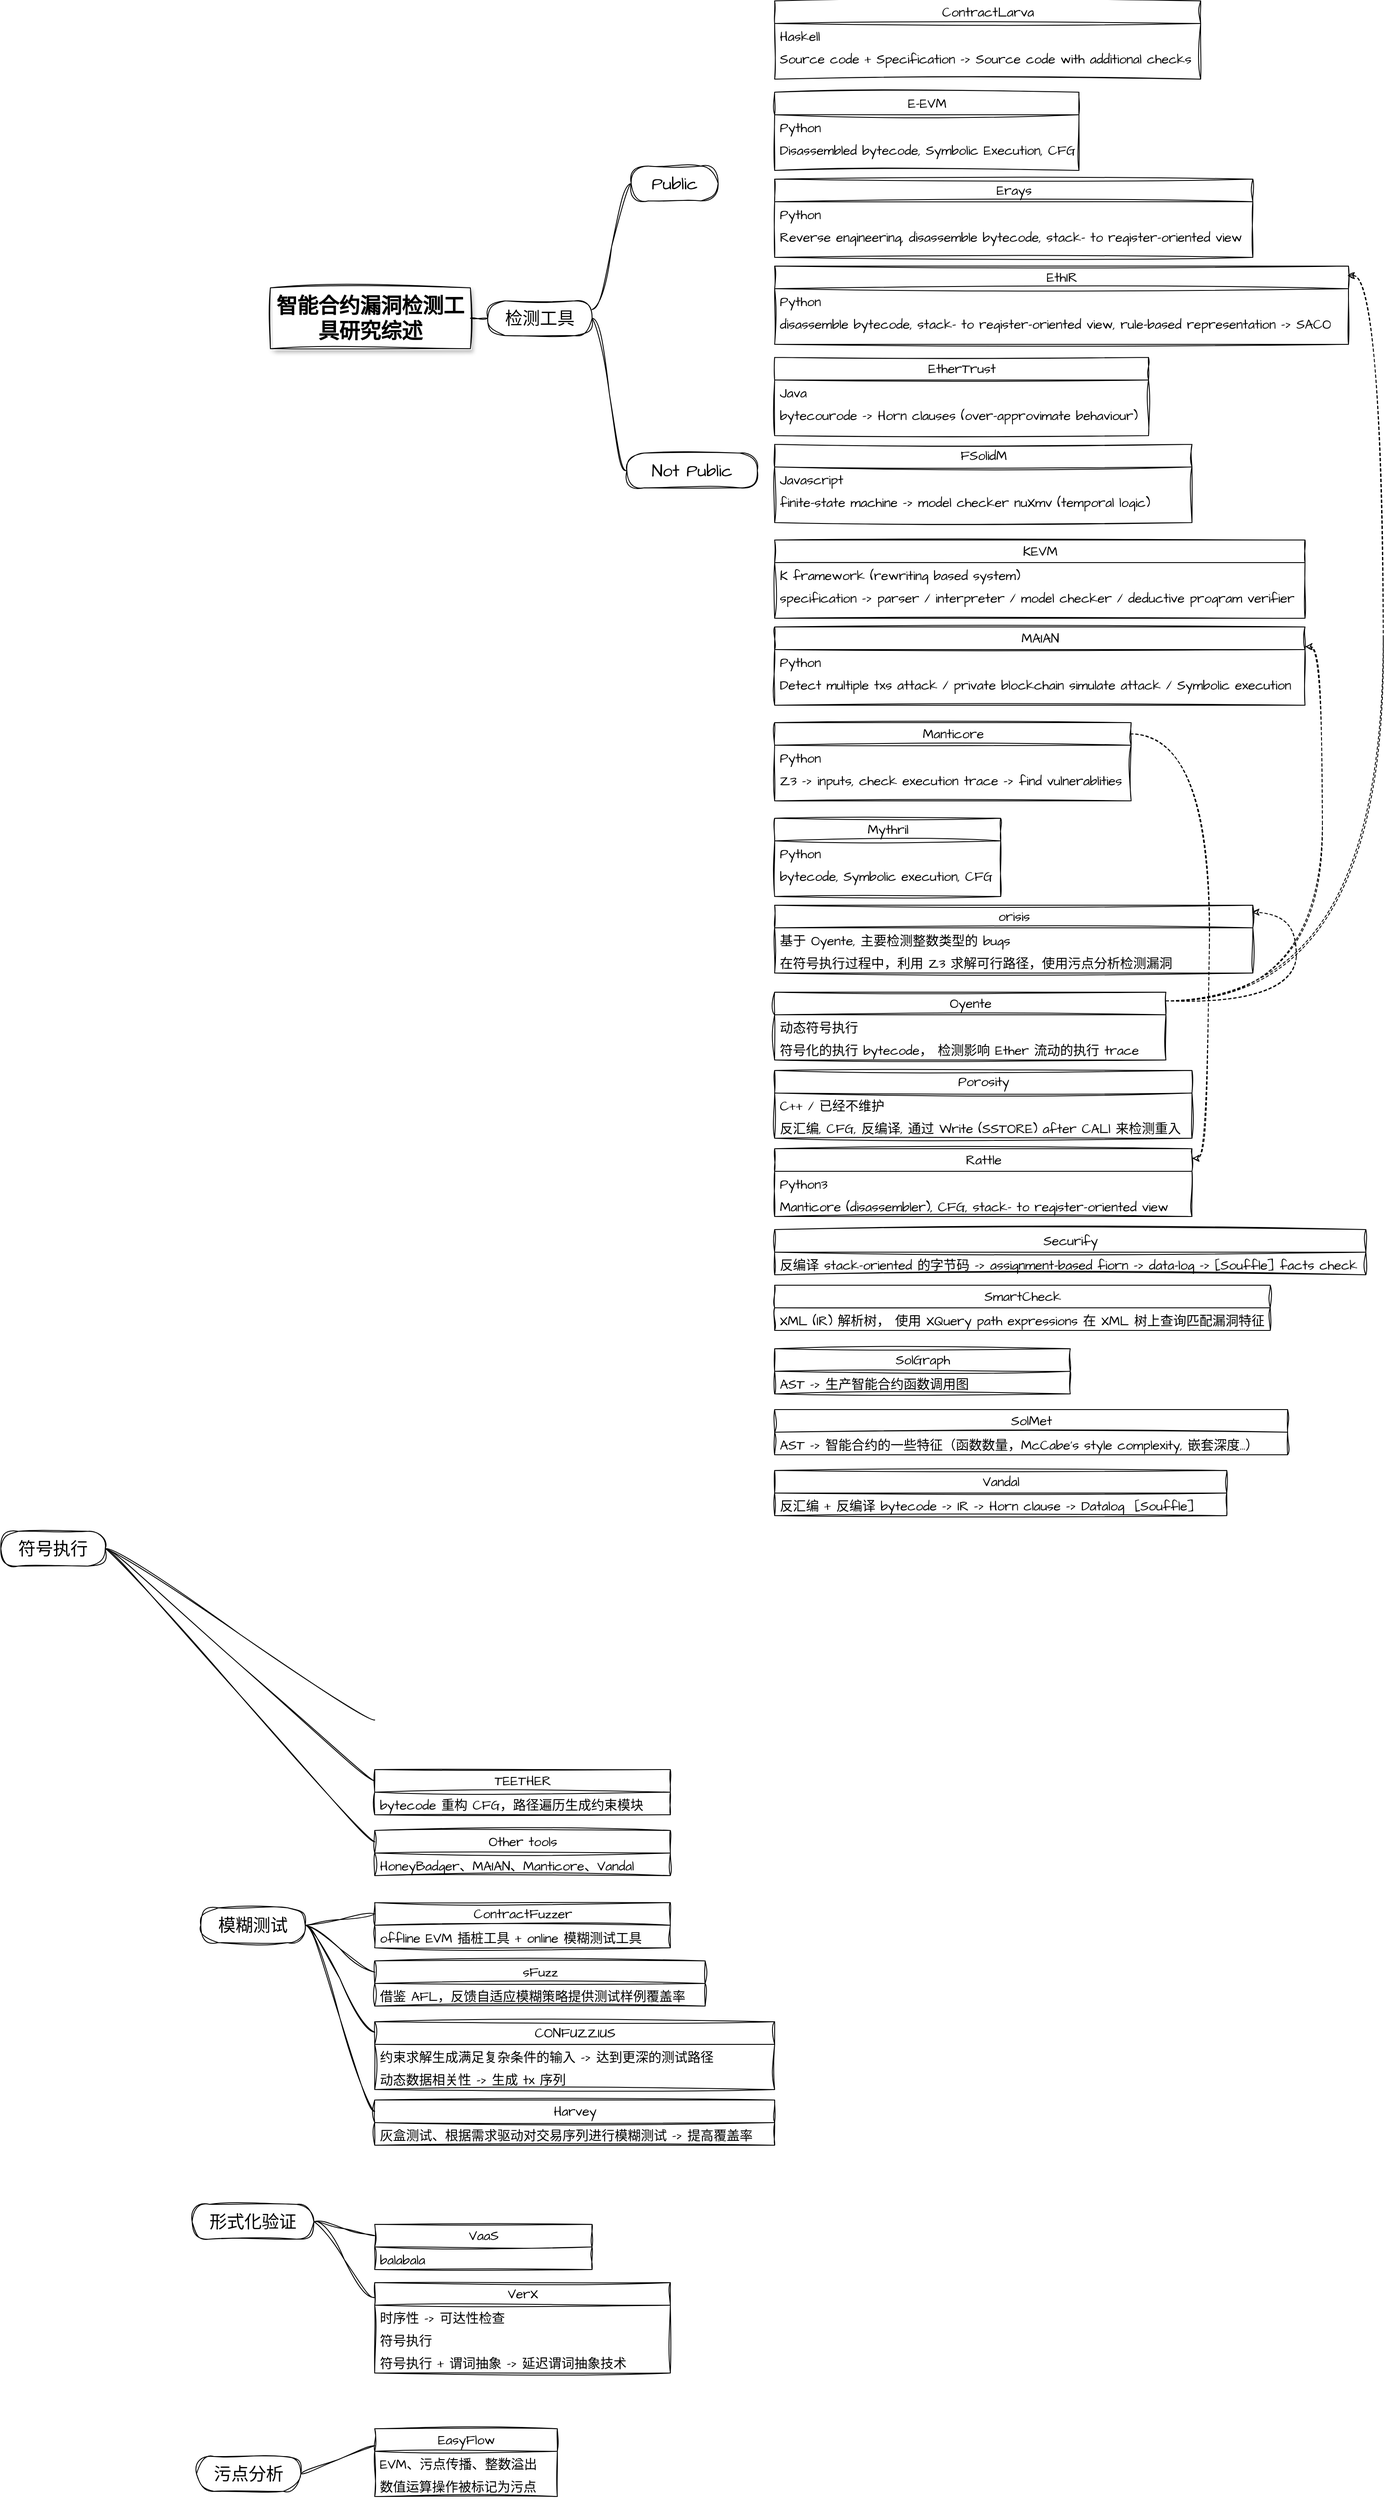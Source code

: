 <mxfile version="20.8.5" type="github">
  <diagram id="PsIuzYxoiyNL7r7my2S0" name="Page-1">
    <mxGraphModel dx="1853" dy="693" grid="1" gridSize="10" guides="1" tooltips="1" connect="1" arrows="1" fold="1" page="1" pageScale="1" pageWidth="827" pageHeight="1169" math="0" shadow="0">
      <root>
        <mxCell id="0" />
        <mxCell id="1" parent="0" />
        <UserObject label="&lt;b&gt;&lt;font style=&quot;font-size: 24px;&quot;&gt;智能合约漏洞检测工具研究综述&lt;/font&gt;&lt;/b&gt;" treeRoot="1" tooltip="" id="FsfKpgWaojZNzxGTEw7e-4">
          <mxCell style="whiteSpace=wrap;html=1;align=center;treeFolding=1;treeMoving=1;newEdgeStyle={&quot;edgeStyle&quot;:&quot;elbowEdgeStyle&quot;,&quot;startArrow&quot;:&quot;none&quot;,&quot;endArrow&quot;:&quot;none&quot;};sketch=1;curveFitting=1;jiggle=2;connectable=1;shadow=1;" parent="1" vertex="1">
            <mxGeometry x="100" y="520" width="230" height="70" as="geometry" />
          </mxCell>
        </UserObject>
        <mxCell id="Pf5QrXuD5kadsl43VLDo-1" value="检测工具" style="whiteSpace=wrap;html=1;rounded=1;arcSize=50;align=center;verticalAlign=middle;strokeWidth=1;autosize=1;spacing=4;treeFolding=1;treeMoving=1;newEdgeStyle={&quot;edgeStyle&quot;:&quot;entityRelationEdgeStyle&quot;,&quot;startArrow&quot;:&quot;none&quot;,&quot;endArrow&quot;:&quot;none&quot;,&quot;segment&quot;:10,&quot;curved&quot;:1,&quot;sourcePerimeterSpacing&quot;:0,&quot;targetPerimeterSpacing&quot;:0};sketch=1;hachureGap=4;jiggle=2;curveFitting=1;fontFamily=Architects Daughter;fontSource=https%3A%2F%2Ffonts.googleapis.com%2Fcss%3Ffamily%3DArchitects%2BDaughter;fontSize=20;" parent="1" vertex="1">
          <mxGeometry x="350" y="535" width="120" height="40" as="geometry" />
        </mxCell>
        <mxCell id="Pf5QrXuD5kadsl43VLDo-2" value="" style="edgeStyle=entityRelationEdgeStyle;startArrow=none;endArrow=none;segment=10;curved=1;sourcePerimeterSpacing=0;targetPerimeterSpacing=0;rounded=0;sketch=1;hachureGap=4;jiggle=2;curveFitting=1;fontFamily=Architects Daughter;fontSource=https%3A%2F%2Ffonts.googleapis.com%2Fcss%3Ffamily%3DArchitects%2BDaughter;fontSize=16;exitX=1;exitY=0.5;exitDx=0;exitDy=0;entryX=0;entryY=0.5;entryDx=0;entryDy=0;" parent="1" source="FsfKpgWaojZNzxGTEw7e-4" target="Pf5QrXuD5kadsl43VLDo-1" edge="1">
          <mxGeometry relative="1" as="geometry">
            <mxPoint x="343" y="690" as="sourcePoint" />
          </mxGeometry>
        </mxCell>
        <mxCell id="fxbDy1ibW6kGdzGHHLoZ-26" style="edgeStyle=entityRelationEdgeStyle;curved=1;rounded=0;sketch=1;hachureGap=4;jiggle=2;curveFitting=1;orthogonalLoop=1;jettySize=auto;html=1;startArrow=none;endArrow=none;segment=10;sourcePerimeterSpacing=0;targetPerimeterSpacing=0;exitX=1;exitY=0.5;exitDx=0;exitDy=0;entryX=0;entryY=0.25;entryDx=0;entryDy=0;fontFamily=Architects Daughter;fontSource=https%3A%2F%2Ffonts.googleapis.com%2Fcss%3Ffamily%3DArchitects%2BDaughter;fontSize=16;" parent="1" source="Pf5QrXuD5kadsl43VLDo-102" target="Pf5QrXuD5kadsl43VLDo-159" edge="1">
          <mxGeometry relative="1" as="geometry" />
        </mxCell>
        <mxCell id="fxbDy1ibW6kGdzGHHLoZ-29" style="edgeStyle=entityRelationEdgeStyle;curved=1;rounded=0;sketch=1;hachureGap=4;jiggle=2;curveFitting=1;orthogonalLoop=1;jettySize=auto;html=1;startArrow=none;endArrow=none;segment=10;sourcePerimeterSpacing=0;targetPerimeterSpacing=0;exitX=1;exitY=0.5;exitDx=0;exitDy=0;entryX=0;entryY=0.25;entryDx=0;entryDy=0;fontFamily=Architects Daughter;fontSource=https%3A%2F%2Ffonts.googleapis.com%2Fcss%3Ffamily%3DArchitects%2BDaughter;fontSize=16;" parent="1" source="Pf5QrXuD5kadsl43VLDo-102" target="fxbDy1ibW6kGdzGHHLoZ-27" edge="1">
          <mxGeometry relative="1" as="geometry" />
        </mxCell>
        <mxCell id="fxbDy1ibW6kGdzGHHLoZ-38" style="edgeStyle=entityRelationEdgeStyle;curved=1;rounded=0;sketch=1;hachureGap=4;jiggle=2;curveFitting=1;orthogonalLoop=1;jettySize=auto;html=1;startArrow=none;endArrow=none;segment=10;sourcePerimeterSpacing=0;targetPerimeterSpacing=0;exitX=1;exitY=0.5;exitDx=0;exitDy=0;entryX=0;entryY=0.154;entryDx=0;entryDy=0;entryPerimeter=0;fontFamily=Architects Daughter;fontSource=https%3A%2F%2Ffonts.googleapis.com%2Fcss%3Ffamily%3DArchitects%2BDaughter;fontSize=16;" parent="1" source="Pf5QrXuD5kadsl43VLDo-102" target="fxbDy1ibW6kGdzGHHLoZ-30" edge="1">
          <mxGeometry relative="1" as="geometry" />
        </mxCell>
        <mxCell id="fxbDy1ibW6kGdzGHHLoZ-39" style="edgeStyle=entityRelationEdgeStyle;curved=1;rounded=0;sketch=1;hachureGap=4;jiggle=2;curveFitting=1;orthogonalLoop=1;jettySize=auto;html=1;startArrow=none;endArrow=none;segment=10;sourcePerimeterSpacing=0;targetPerimeterSpacing=0;exitX=1;exitY=0.5;exitDx=0;exitDy=0;entryX=0;entryY=0.25;entryDx=0;entryDy=0;fontFamily=Architects Daughter;fontSource=https%3A%2F%2Ffonts.googleapis.com%2Fcss%3Ffamily%3DArchitects%2BDaughter;fontSize=16;" parent="1" source="Pf5QrXuD5kadsl43VLDo-102" target="fxbDy1ibW6kGdzGHHLoZ-33" edge="1">
          <mxGeometry relative="1" as="geometry" />
        </mxCell>
        <mxCell id="Pf5QrXuD5kadsl43VLDo-102" value="模糊测试" style="whiteSpace=wrap;html=1;rounded=1;arcSize=50;align=center;verticalAlign=middle;strokeWidth=1;autosize=1;spacing=4;treeFolding=1;treeMoving=1;newEdgeStyle={&quot;edgeStyle&quot;:&quot;entityRelationEdgeStyle&quot;,&quot;startArrow&quot;:&quot;none&quot;,&quot;endArrow&quot;:&quot;none&quot;,&quot;segment&quot;:10,&quot;curved&quot;:1,&quot;sourcePerimeterSpacing&quot;:0,&quot;targetPerimeterSpacing&quot;:0};sketch=1;hachureGap=4;jiggle=2;curveFitting=1;fontFamily=Architects Daughter;fontSource=https%3A%2F%2Ffonts.googleapis.com%2Fcss%3Ffamily%3DArchitects%2BDaughter;fontSize=20;" parent="1" vertex="1">
          <mxGeometry x="20" y="2383" width="120" height="40" as="geometry" />
        </mxCell>
        <mxCell id="Pf5QrXuD5kadsl43VLDo-159" value="ContractFuzzer" style="swimlane;fontStyle=0;childLayout=stackLayout;horizontal=1;startSize=26;fillColor=none;horizontalStack=0;resizeParent=1;resizeParentMax=0;resizeLast=0;collapsible=1;marginBottom=0;html=1;sketch=1;hachureGap=4;jiggle=2;curveFitting=1;fontFamily=Architects Daughter;fontSource=https%3A%2F%2Ffonts.googleapis.com%2Fcss%3Ffamily%3DArchitects%2BDaughter;fontSize=15;" parent="1" vertex="1">
          <mxGeometry x="220" y="2377" width="340" height="52" as="geometry" />
        </mxCell>
        <mxCell id="Pf5QrXuD5kadsl43VLDo-160" value="offline EVM 插桩工具 + online 模糊测试工具" style="text;strokeColor=none;fillColor=none;align=left;verticalAlign=top;spacingLeft=4;spacingRight=4;overflow=hidden;rotatable=0;points=[[0,0.5],[1,0.5]];portConstraint=eastwest;whiteSpace=wrap;html=1;sketch=1;hachureGap=4;jiggle=2;curveFitting=1;fontFamily=Architects Daughter;fontSource=https%3A%2F%2Ffonts.googleapis.com%2Fcss%3Ffamily%3DArchitects%2BDaughter;fontSize=15;" parent="Pf5QrXuD5kadsl43VLDo-159" vertex="1">
          <mxGeometry y="26" width="340" height="26" as="geometry" />
        </mxCell>
        <mxCell id="fxbDy1ibW6kGdzGHHLoZ-22" style="edgeStyle=entityRelationEdgeStyle;curved=1;rounded=0;sketch=1;hachureGap=4;jiggle=2;curveFitting=1;orthogonalLoop=1;jettySize=auto;html=1;startArrow=none;endArrow=none;segment=10;sourcePerimeterSpacing=0;targetPerimeterSpacing=0;exitX=1;exitY=0.5;exitDx=0;exitDy=0;entryX=0;entryY=0.25;entryDx=0;entryDy=0;fontFamily=Architects Daughter;fontSource=https%3A%2F%2Ffonts.googleapis.com%2Fcss%3Ffamily%3DArchitects%2BDaughter;fontSize=16;" parent="1" source="fxbDy1ibW6kGdzGHHLoZ-2" edge="1">
          <mxGeometry relative="1" as="geometry">
            <mxPoint x="220" y="2167" as="targetPoint" />
          </mxGeometry>
        </mxCell>
        <mxCell id="fxbDy1ibW6kGdzGHHLoZ-23" style="edgeStyle=entityRelationEdgeStyle;curved=1;rounded=0;sketch=1;hachureGap=4;jiggle=2;curveFitting=1;orthogonalLoop=1;jettySize=auto;html=1;startArrow=none;endArrow=none;segment=10;sourcePerimeterSpacing=0;targetPerimeterSpacing=0;exitX=1;exitY=0.5;exitDx=0;exitDy=0;entryX=0;entryY=0.25;entryDx=0;entryDy=0;fontFamily=Architects Daughter;fontSource=https%3A%2F%2Ffonts.googleapis.com%2Fcss%3Ffamily%3DArchitects%2BDaughter;fontSize=16;" parent="1" source="fxbDy1ibW6kGdzGHHLoZ-2" target="fxbDy1ibW6kGdzGHHLoZ-18" edge="1">
          <mxGeometry relative="1" as="geometry" />
        </mxCell>
        <mxCell id="fxbDy1ibW6kGdzGHHLoZ-24" style="edgeStyle=entityRelationEdgeStyle;curved=1;rounded=0;sketch=1;hachureGap=4;jiggle=2;curveFitting=1;orthogonalLoop=1;jettySize=auto;html=1;startArrow=none;endArrow=none;segment=10;sourcePerimeterSpacing=0;targetPerimeterSpacing=0;exitX=1;exitY=0.5;exitDx=0;exitDy=0;entryX=0;entryY=0.25;entryDx=0;entryDy=0;fontFamily=Architects Daughter;fontSource=https%3A%2F%2Ffonts.googleapis.com%2Fcss%3Ffamily%3DArchitects%2BDaughter;fontSize=16;" parent="1" source="fxbDy1ibW6kGdzGHHLoZ-2" target="fxbDy1ibW6kGdzGHHLoZ-20" edge="1">
          <mxGeometry relative="1" as="geometry" />
        </mxCell>
        <mxCell id="fxbDy1ibW6kGdzGHHLoZ-2" value="符号执行" style="whiteSpace=wrap;html=1;rounded=1;arcSize=50;align=center;verticalAlign=middle;strokeWidth=1;autosize=1;spacing=4;treeFolding=1;treeMoving=1;newEdgeStyle={&quot;edgeStyle&quot;:&quot;entityRelationEdgeStyle&quot;,&quot;startArrow&quot;:&quot;none&quot;,&quot;endArrow&quot;:&quot;none&quot;,&quot;segment&quot;:10,&quot;curved&quot;:1,&quot;sourcePerimeterSpacing&quot;:0,&quot;targetPerimeterSpacing&quot;:0};sketch=1;hachureGap=4;jiggle=2;curveFitting=1;fontFamily=Architects Daughter;fontSource=https%3A%2F%2Ffonts.googleapis.com%2Fcss%3Ffamily%3DArchitects%2BDaughter;fontSize=20;" parent="1" vertex="1">
          <mxGeometry x="-210" y="1950" width="120" height="40" as="geometry" />
        </mxCell>
        <mxCell id="fxbDy1ibW6kGdzGHHLoZ-4" value="Oyente" style="swimlane;fontStyle=0;childLayout=stackLayout;horizontal=1;startSize=26;fillColor=none;horizontalStack=0;resizeParent=1;resizeParentMax=0;resizeLast=0;collapsible=1;marginBottom=0;html=1;sketch=1;hachureGap=4;jiggle=2;curveFitting=1;fontFamily=Architects Daughter;fontSource=https%3A%2F%2Ffonts.googleapis.com%2Fcss%3Ffamily%3DArchitects%2BDaughter;fontSize=15;" parent="1" vertex="1">
          <mxGeometry x="680" y="1330" width="450" height="78" as="geometry" />
        </mxCell>
        <mxCell id="fxbDy1ibW6kGdzGHHLoZ-5" value="动态符号执行" style="text;strokeColor=none;fillColor=none;align=left;verticalAlign=top;spacingLeft=4;spacingRight=4;overflow=hidden;rotatable=0;points=[[0,0.5],[1,0.5]];portConstraint=eastwest;whiteSpace=wrap;html=1;sketch=1;hachureGap=4;jiggle=2;curveFitting=1;fontFamily=Architects Daughter;fontSource=https%3A%2F%2Ffonts.googleapis.com%2Fcss%3Ffamily%3DArchitects%2BDaughter;fontSize=15;" parent="fxbDy1ibW6kGdzGHHLoZ-4" vertex="1">
          <mxGeometry y="26" width="450" height="26" as="geometry" />
        </mxCell>
        <mxCell id="fxbDy1ibW6kGdzGHHLoZ-7" value="符号化的执行 bytecode， 检测影响 Ether 流动的执行 trace" style="text;strokeColor=none;fillColor=none;align=left;verticalAlign=top;spacingLeft=4;spacingRight=4;overflow=hidden;rotatable=0;points=[[0,0.5],[1,0.5]];portConstraint=eastwest;whiteSpace=wrap;html=1;sketch=1;hachureGap=4;jiggle=2;curveFitting=1;fontFamily=Architects Daughter;fontSource=https%3A%2F%2Ffonts.googleapis.com%2Fcss%3Ffamily%3DArchitects%2BDaughter;fontSize=15;" parent="fxbDy1ibW6kGdzGHHLoZ-4" vertex="1">
          <mxGeometry y="52" width="450" height="26" as="geometry" />
        </mxCell>
        <mxCell id="fxbDy1ibW6kGdzGHHLoZ-18" value="TEETHER" style="swimlane;fontStyle=0;childLayout=stackLayout;horizontal=1;startSize=26;fillColor=none;horizontalStack=0;resizeParent=1;resizeParentMax=0;resizeLast=0;collapsible=1;marginBottom=0;html=1;sketch=1;hachureGap=4;jiggle=2;curveFitting=1;fontFamily=Architects Daughter;fontSource=https%3A%2F%2Ffonts.googleapis.com%2Fcss%3Ffamily%3DArchitects%2BDaughter;fontSize=15;" parent="1" vertex="1">
          <mxGeometry x="220" y="2224" width="340" height="52" as="geometry">
            <mxRectangle x="890" y="575" width="70" height="30" as="alternateBounds" />
          </mxGeometry>
        </mxCell>
        <mxCell id="fxbDy1ibW6kGdzGHHLoZ-19" value="bytecode 重构 CFG，路径遍历生成约束模块" style="text;strokeColor=none;fillColor=none;align=left;verticalAlign=top;spacingLeft=4;spacingRight=4;overflow=hidden;rotatable=0;points=[[0,0.5],[1,0.5]];portConstraint=eastwest;whiteSpace=wrap;html=1;sketch=1;hachureGap=4;jiggle=2;curveFitting=1;fontFamily=Architects Daughter;fontSource=https%3A%2F%2Ffonts.googleapis.com%2Fcss%3Ffamily%3DArchitects%2BDaughter;fontSize=15;" parent="fxbDy1ibW6kGdzGHHLoZ-18" vertex="1">
          <mxGeometry y="26" width="340" height="26" as="geometry" />
        </mxCell>
        <mxCell id="fxbDy1ibW6kGdzGHHLoZ-20" value="Other tools" style="swimlane;fontStyle=0;childLayout=stackLayout;horizontal=1;startSize=26;fillColor=none;horizontalStack=0;resizeParent=1;resizeParentMax=0;resizeLast=0;collapsible=1;marginBottom=0;html=1;sketch=1;hachureGap=4;jiggle=2;curveFitting=1;fontFamily=Architects Daughter;fontSource=https%3A%2F%2Ffonts.googleapis.com%2Fcss%3Ffamily%3DArchitects%2BDaughter;fontSize=15;" parent="1" vertex="1">
          <mxGeometry x="220" y="2294" width="340" height="52" as="geometry">
            <mxRectangle x="890" y="575" width="70" height="30" as="alternateBounds" />
          </mxGeometry>
        </mxCell>
        <mxCell id="fxbDy1ibW6kGdzGHHLoZ-21" value="HoneyBadger、MAIAN、Manticore、Vandal" style="text;strokeColor=none;fillColor=none;align=left;verticalAlign=top;spacingLeft=4;spacingRight=4;overflow=hidden;rotatable=0;points=[[0,0.5],[1,0.5]];portConstraint=eastwest;whiteSpace=wrap;html=1;sketch=1;hachureGap=4;jiggle=2;curveFitting=1;fontFamily=Architects Daughter;fontSource=https%3A%2F%2Ffonts.googleapis.com%2Fcss%3Ffamily%3DArchitects%2BDaughter;fontSize=15;" parent="fxbDy1ibW6kGdzGHHLoZ-20" vertex="1">
          <mxGeometry y="26" width="340" height="26" as="geometry" />
        </mxCell>
        <mxCell id="fxbDy1ibW6kGdzGHHLoZ-27" value="sFuzz" style="swimlane;fontStyle=0;childLayout=stackLayout;horizontal=1;startSize=26;fillColor=none;horizontalStack=0;resizeParent=1;resizeParentMax=0;resizeLast=0;collapsible=1;marginBottom=0;html=1;sketch=1;hachureGap=4;jiggle=2;curveFitting=1;fontFamily=Architects Daughter;fontSource=https%3A%2F%2Ffonts.googleapis.com%2Fcss%3Ffamily%3DArchitects%2BDaughter;fontSize=15;" parent="1" vertex="1">
          <mxGeometry x="220" y="2444" width="380" height="52" as="geometry" />
        </mxCell>
        <mxCell id="fxbDy1ibW6kGdzGHHLoZ-28" value="借鉴 AFL，反馈自适应模糊策略提供测试样例覆盖率" style="text;strokeColor=none;fillColor=none;align=left;verticalAlign=top;spacingLeft=4;spacingRight=4;overflow=hidden;rotatable=0;points=[[0,0.5],[1,0.5]];portConstraint=eastwest;whiteSpace=wrap;html=1;sketch=1;hachureGap=4;jiggle=2;curveFitting=1;fontFamily=Architects Daughter;fontSource=https%3A%2F%2Ffonts.googleapis.com%2Fcss%3Ffamily%3DArchitects%2BDaughter;fontSize=15;" parent="fxbDy1ibW6kGdzGHHLoZ-27" vertex="1">
          <mxGeometry y="26" width="380" height="26" as="geometry" />
        </mxCell>
        <mxCell id="fxbDy1ibW6kGdzGHHLoZ-30" value="CONFUZZIUS" style="swimlane;fontStyle=0;childLayout=stackLayout;horizontal=1;startSize=26;fillColor=none;horizontalStack=0;resizeParent=1;resizeParentMax=0;resizeLast=0;collapsible=1;marginBottom=0;html=1;sketch=1;hachureGap=4;jiggle=2;curveFitting=1;fontFamily=Architects Daughter;fontSource=https%3A%2F%2Ffonts.googleapis.com%2Fcss%3Ffamily%3DArchitects%2BDaughter;fontSize=15;" parent="1" vertex="1">
          <mxGeometry x="220" y="2514" width="460" height="78" as="geometry" />
        </mxCell>
        <mxCell id="fxbDy1ibW6kGdzGHHLoZ-31" value="约束求解生成满足复杂条件的输入 -&amp;gt; 达到更深的测试路径" style="text;strokeColor=none;fillColor=none;align=left;verticalAlign=top;spacingLeft=4;spacingRight=4;overflow=hidden;rotatable=0;points=[[0,0.5],[1,0.5]];portConstraint=eastwest;whiteSpace=wrap;html=1;sketch=1;hachureGap=4;jiggle=2;curveFitting=1;fontFamily=Architects Daughter;fontSource=https%3A%2F%2Ffonts.googleapis.com%2Fcss%3Ffamily%3DArchitects%2BDaughter;fontSize=15;" parent="fxbDy1ibW6kGdzGHHLoZ-30" vertex="1">
          <mxGeometry y="26" width="460" height="26" as="geometry" />
        </mxCell>
        <mxCell id="fxbDy1ibW6kGdzGHHLoZ-32" value="动态数据相关性 -&amp;gt; 生成 tx 序列" style="text;strokeColor=none;fillColor=none;align=left;verticalAlign=top;spacingLeft=4;spacingRight=4;overflow=hidden;rotatable=0;points=[[0,0.5],[1,0.5]];portConstraint=eastwest;whiteSpace=wrap;html=1;sketch=1;hachureGap=4;jiggle=2;curveFitting=1;fontFamily=Architects Daughter;fontSource=https%3A%2F%2Ffonts.googleapis.com%2Fcss%3Ffamily%3DArchitects%2BDaughter;fontSize=15;" parent="fxbDy1ibW6kGdzGHHLoZ-30" vertex="1">
          <mxGeometry y="52" width="460" height="26" as="geometry" />
        </mxCell>
        <mxCell id="fxbDy1ibW6kGdzGHHLoZ-33" value="Harvey" style="swimlane;fontStyle=0;childLayout=stackLayout;horizontal=1;startSize=26;fillColor=none;horizontalStack=0;resizeParent=1;resizeParentMax=0;resizeLast=0;collapsible=1;marginBottom=0;html=1;sketch=1;hachureGap=4;jiggle=2;curveFitting=1;fontFamily=Architects Daughter;fontSource=https%3A%2F%2Ffonts.googleapis.com%2Fcss%3Ffamily%3DArchitects%2BDaughter;fontSize=15;" parent="1" vertex="1">
          <mxGeometry x="220" y="2604" width="460" height="52" as="geometry" />
        </mxCell>
        <mxCell id="fxbDy1ibW6kGdzGHHLoZ-34" value="灰盒测试、根据需求驱动对交易序列进行模糊测试 -&amp;gt; 提高覆盖率" style="text;strokeColor=none;fillColor=none;align=left;verticalAlign=top;spacingLeft=4;spacingRight=4;overflow=hidden;rotatable=0;points=[[0,0.5],[1,0.5]];portConstraint=eastwest;whiteSpace=wrap;html=1;sketch=1;hachureGap=4;jiggle=2;curveFitting=1;fontFamily=Architects Daughter;fontSource=https%3A%2F%2Ffonts.googleapis.com%2Fcss%3Ffamily%3DArchitects%2BDaughter;fontSize=15;" parent="fxbDy1ibW6kGdzGHHLoZ-33" vertex="1">
          <mxGeometry y="26" width="460" height="26" as="geometry" />
        </mxCell>
        <mxCell id="fxbDy1ibW6kGdzGHHLoZ-53" style="edgeStyle=entityRelationEdgeStyle;curved=1;rounded=0;sketch=1;hachureGap=4;jiggle=2;curveFitting=1;orthogonalLoop=1;jettySize=auto;html=1;startArrow=none;endArrow=none;segment=10;sourcePerimeterSpacing=0;targetPerimeterSpacing=0;exitX=1;exitY=0.5;exitDx=0;exitDy=0;entryX=0;entryY=0.25;entryDx=0;entryDy=0;fontFamily=Architects Daughter;fontSource=https%3A%2F%2Ffonts.googleapis.com%2Fcss%3Ffamily%3DArchitects%2BDaughter;fontSize=16;" parent="1" source="fxbDy1ibW6kGdzGHHLoZ-40" target="fxbDy1ibW6kGdzGHHLoZ-44" edge="1">
          <mxGeometry relative="1" as="geometry" />
        </mxCell>
        <mxCell id="fxbDy1ibW6kGdzGHHLoZ-54" style="edgeStyle=entityRelationEdgeStyle;curved=1;rounded=0;sketch=1;hachureGap=4;jiggle=2;curveFitting=1;orthogonalLoop=1;jettySize=auto;html=1;startArrow=none;endArrow=none;segment=10;sourcePerimeterSpacing=0;targetPerimeterSpacing=0;exitX=1;exitY=0.5;exitDx=0;exitDy=0;entryX=0;entryY=0.163;entryDx=0;entryDy=0;entryPerimeter=0;fontFamily=Architects Daughter;fontSource=https%3A%2F%2Ffonts.googleapis.com%2Fcss%3Ffamily%3DArchitects%2BDaughter;fontSize=16;" parent="1" source="fxbDy1ibW6kGdzGHHLoZ-40" target="fxbDy1ibW6kGdzGHHLoZ-48" edge="1">
          <mxGeometry relative="1" as="geometry" />
        </mxCell>
        <mxCell id="fxbDy1ibW6kGdzGHHLoZ-40" value="形式化验证" style="whiteSpace=wrap;html=1;rounded=1;arcSize=50;align=center;verticalAlign=middle;strokeWidth=1;autosize=1;spacing=4;treeFolding=1;treeMoving=1;newEdgeStyle={&quot;edgeStyle&quot;:&quot;entityRelationEdgeStyle&quot;,&quot;startArrow&quot;:&quot;none&quot;,&quot;endArrow&quot;:&quot;none&quot;,&quot;segment&quot;:10,&quot;curved&quot;:1,&quot;sourcePerimeterSpacing&quot;:0,&quot;targetPerimeterSpacing&quot;:0};sketch=1;hachureGap=4;jiggle=2;curveFitting=1;fontFamily=Architects Daughter;fontSource=https%3A%2F%2Ffonts.googleapis.com%2Fcss%3Ffamily%3DArchitects%2BDaughter;fontSize=20;movable=1;resizable=1;rotatable=1;deletable=1;editable=1;connectable=1;" parent="1" vertex="1">
          <mxGeometry x="10" y="2724" width="140" height="40" as="geometry" />
        </mxCell>
        <mxCell id="fxbDy1ibW6kGdzGHHLoZ-42" value="Securify" style="swimlane;fontStyle=0;childLayout=stackLayout;horizontal=1;startSize=26;fillColor=none;horizontalStack=0;resizeParent=1;resizeParentMax=0;resizeLast=0;collapsible=1;marginBottom=0;html=1;sketch=1;hachureGap=4;jiggle=2;curveFitting=1;fontFamily=Architects Daughter;fontSource=https%3A%2F%2Ffonts.googleapis.com%2Fcss%3Ffamily%3DArchitects%2BDaughter;fontSize=15;" parent="1" vertex="1">
          <mxGeometry x="680" y="1603" width="680" height="52" as="geometry" />
        </mxCell>
        <mxCell id="fxbDy1ibW6kGdzGHHLoZ-43" value="反编译 stack-oriented 的字节码 -&amp;gt; assignment-based fiorn -&amp;gt; data-log -&amp;gt; [Souffle] facts check" style="text;strokeColor=none;fillColor=none;align=left;verticalAlign=top;spacingLeft=4;spacingRight=4;overflow=hidden;rotatable=0;points=[[0,0.5],[1,0.5]];portConstraint=eastwest;whiteSpace=wrap;html=1;sketch=1;hachureGap=4;jiggle=2;curveFitting=1;fontFamily=Architects Daughter;fontSource=https%3A%2F%2Ffonts.googleapis.com%2Fcss%3Ffamily%3DArchitects%2BDaughter;fontSize=15;" parent="fxbDy1ibW6kGdzGHHLoZ-42" vertex="1">
          <mxGeometry y="26" width="680" height="26" as="geometry" />
        </mxCell>
        <mxCell id="fxbDy1ibW6kGdzGHHLoZ-44" value="VaaS" style="swimlane;fontStyle=0;childLayout=stackLayout;horizontal=1;startSize=26;fillColor=none;horizontalStack=0;resizeParent=1;resizeParentMax=0;resizeLast=0;collapsible=1;marginBottom=0;html=1;sketch=1;hachureGap=4;jiggle=2;curveFitting=1;fontFamily=Architects Daughter;fontSource=https%3A%2F%2Ffonts.googleapis.com%2Fcss%3Ffamily%3DArchitects%2BDaughter;fontSize=15;" parent="1" vertex="1">
          <mxGeometry x="220" y="2747" width="250" height="52" as="geometry" />
        </mxCell>
        <mxCell id="fxbDy1ibW6kGdzGHHLoZ-45" value="balabala" style="text;strokeColor=none;fillColor=none;align=left;verticalAlign=top;spacingLeft=4;spacingRight=4;overflow=hidden;rotatable=0;points=[[0,0.5],[1,0.5]];portConstraint=eastwest;whiteSpace=wrap;html=1;sketch=1;hachureGap=4;jiggle=2;curveFitting=1;fontFamily=Architects Daughter;fontSource=https%3A%2F%2Ffonts.googleapis.com%2Fcss%3Ffamily%3DArchitects%2BDaughter;fontSize=15;" parent="fxbDy1ibW6kGdzGHHLoZ-44" vertex="1">
          <mxGeometry y="26" width="250" height="26" as="geometry" />
        </mxCell>
        <mxCell id="fxbDy1ibW6kGdzGHHLoZ-48" value="VerX" style="swimlane;fontStyle=0;childLayout=stackLayout;horizontal=1;startSize=26;fillColor=none;horizontalStack=0;resizeParent=1;resizeParentMax=0;resizeLast=0;collapsible=1;marginBottom=0;html=1;sketch=1;hachureGap=4;jiggle=2;curveFitting=1;fontFamily=Architects Daughter;fontSource=https%3A%2F%2Ffonts.googleapis.com%2Fcss%3Ffamily%3DArchitects%2BDaughter;fontSize=15;" parent="1" vertex="1">
          <mxGeometry x="220" y="2814" width="340" height="104" as="geometry" />
        </mxCell>
        <mxCell id="fxbDy1ibW6kGdzGHHLoZ-49" value="时序性 -&amp;gt; 可达性检查" style="text;strokeColor=none;fillColor=none;align=left;verticalAlign=top;spacingLeft=4;spacingRight=4;overflow=hidden;rotatable=0;points=[[0,0.5],[1,0.5]];portConstraint=eastwest;whiteSpace=wrap;html=1;sketch=1;hachureGap=4;jiggle=2;curveFitting=1;fontFamily=Architects Daughter;fontSource=https%3A%2F%2Ffonts.googleapis.com%2Fcss%3Ffamily%3DArchitects%2BDaughter;fontSize=15;" parent="fxbDy1ibW6kGdzGHHLoZ-48" vertex="1">
          <mxGeometry y="26" width="340" height="26" as="geometry" />
        </mxCell>
        <mxCell id="fxbDy1ibW6kGdzGHHLoZ-50" value="符号执行" style="text;strokeColor=none;fillColor=none;align=left;verticalAlign=top;spacingLeft=4;spacingRight=4;overflow=hidden;rotatable=0;points=[[0,0.5],[1,0.5]];portConstraint=eastwest;whiteSpace=wrap;html=1;sketch=1;hachureGap=4;jiggle=2;curveFitting=1;fontFamily=Architects Daughter;fontSource=https%3A%2F%2Ffonts.googleapis.com%2Fcss%3Ffamily%3DArchitects%2BDaughter;fontSize=15;" parent="fxbDy1ibW6kGdzGHHLoZ-48" vertex="1">
          <mxGeometry y="52" width="340" height="26" as="geometry" />
        </mxCell>
        <mxCell id="fxbDy1ibW6kGdzGHHLoZ-51" value="符号执行 + 谓词抽象 -&amp;gt; 延迟谓词抽象技术" style="text;strokeColor=none;fillColor=none;align=left;verticalAlign=top;spacingLeft=4;spacingRight=4;overflow=hidden;rotatable=0;points=[[0,0.5],[1,0.5]];portConstraint=eastwest;whiteSpace=wrap;html=1;sketch=1;hachureGap=4;jiggle=2;curveFitting=1;fontFamily=Architects Daughter;fontSource=https%3A%2F%2Ffonts.googleapis.com%2Fcss%3Ffamily%3DArchitects%2BDaughter;fontSize=15;" parent="fxbDy1ibW6kGdzGHHLoZ-48" vertex="1">
          <mxGeometry y="78" width="340" height="26" as="geometry" />
        </mxCell>
        <mxCell id="fxbDy1ibW6kGdzGHHLoZ-60" style="edgeStyle=entityRelationEdgeStyle;curved=1;rounded=0;sketch=1;hachureGap=4;jiggle=2;curveFitting=1;orthogonalLoop=1;jettySize=auto;html=1;startArrow=none;endArrow=none;segment=10;sourcePerimeterSpacing=0;targetPerimeterSpacing=0;exitX=1;exitY=0.5;exitDx=0;exitDy=0;entryX=0;entryY=0.25;entryDx=0;entryDy=0;fontFamily=Architects Daughter;fontSource=https%3A%2F%2Ffonts.googleapis.com%2Fcss%3Ffamily%3DArchitects%2BDaughter;fontSize=16;" parent="1" source="fxbDy1ibW6kGdzGHHLoZ-55" target="fxbDy1ibW6kGdzGHHLoZ-57" edge="1">
          <mxGeometry relative="1" as="geometry" />
        </mxCell>
        <mxCell id="fxbDy1ibW6kGdzGHHLoZ-55" value="污点分析" style="whiteSpace=wrap;html=1;rounded=1;arcSize=50;align=center;verticalAlign=middle;strokeWidth=1;autosize=1;spacing=4;treeFolding=1;treeMoving=1;newEdgeStyle={&quot;edgeStyle&quot;:&quot;entityRelationEdgeStyle&quot;,&quot;startArrow&quot;:&quot;none&quot;,&quot;endArrow&quot;:&quot;none&quot;,&quot;segment&quot;:10,&quot;curved&quot;:1,&quot;sourcePerimeterSpacing&quot;:0,&quot;targetPerimeterSpacing&quot;:0};sketch=1;hachureGap=4;jiggle=2;curveFitting=1;fontFamily=Architects Daughter;fontSource=https%3A%2F%2Ffonts.googleapis.com%2Fcss%3Ffamily%3DArchitects%2BDaughter;fontSize=20;movable=1;resizable=1;rotatable=1;deletable=1;editable=1;connectable=1;" parent="1" vertex="1">
          <mxGeometry x="15" y="3014" width="120" height="40" as="geometry" />
        </mxCell>
        <mxCell id="fxbDy1ibW6kGdzGHHLoZ-57" value="EasyFlow" style="swimlane;fontStyle=0;childLayout=stackLayout;horizontal=1;startSize=26;fillColor=none;horizontalStack=0;resizeParent=1;resizeParentMax=0;resizeLast=0;collapsible=1;marginBottom=0;html=1;sketch=1;hachureGap=4;jiggle=2;curveFitting=1;fontFamily=Architects Daughter;fontSource=https%3A%2F%2Ffonts.googleapis.com%2Fcss%3Ffamily%3DArchitects%2BDaughter;fontSize=15;" parent="1" vertex="1">
          <mxGeometry x="220" y="2982" width="210" height="78" as="geometry" />
        </mxCell>
        <mxCell id="fxbDy1ibW6kGdzGHHLoZ-58" value="EVM、污点传播、整数溢出" style="text;strokeColor=none;fillColor=none;align=left;verticalAlign=top;spacingLeft=4;spacingRight=4;overflow=hidden;rotatable=0;points=[[0,0.5],[1,0.5]];portConstraint=eastwest;whiteSpace=wrap;html=1;sketch=1;hachureGap=4;jiggle=2;curveFitting=1;fontFamily=Architects Daughter;fontSource=https%3A%2F%2Ffonts.googleapis.com%2Fcss%3Ffamily%3DArchitects%2BDaughter;fontSize=15;" parent="fxbDy1ibW6kGdzGHHLoZ-57" vertex="1">
          <mxGeometry y="26" width="210" height="26" as="geometry" />
        </mxCell>
        <mxCell id="fxbDy1ibW6kGdzGHHLoZ-59" value="数值运算操作被标记为污点" style="text;strokeColor=none;fillColor=none;align=left;verticalAlign=top;spacingLeft=4;spacingRight=4;overflow=hidden;rotatable=0;points=[[0,0.5],[1,0.5]];portConstraint=eastwest;whiteSpace=wrap;html=1;sketch=1;hachureGap=4;jiggle=2;curveFitting=1;fontFamily=Architects Daughter;fontSource=https%3A%2F%2Ffonts.googleapis.com%2Fcss%3Ffamily%3DArchitects%2BDaughter;fontSize=15;" parent="fxbDy1ibW6kGdzGHHLoZ-57" vertex="1">
          <mxGeometry y="52" width="210" height="26" as="geometry" />
        </mxCell>
        <mxCell id="w12YETO280nEEf4Xzbwr-5" value="Public" style="whiteSpace=wrap;html=1;rounded=1;arcSize=50;align=center;verticalAlign=middle;strokeWidth=1;autosize=1;spacing=4;treeFolding=1;treeMoving=1;newEdgeStyle={&quot;edgeStyle&quot;:&quot;entityRelationEdgeStyle&quot;,&quot;startArrow&quot;:&quot;none&quot;,&quot;endArrow&quot;:&quot;none&quot;,&quot;segment&quot;:10,&quot;curved&quot;:1,&quot;sourcePerimeterSpacing&quot;:0,&quot;targetPerimeterSpacing&quot;:0};sketch=1;hachureGap=4;jiggle=2;curveFitting=1;fontFamily=Architects Daughter;fontSource=https%3A%2F%2Ffonts.googleapis.com%2Fcss%3Ffamily%3DArchitects%2BDaughter;fontSize=20;" vertex="1" parent="1">
          <mxGeometry x="515" y="380" width="100" height="40" as="geometry" />
        </mxCell>
        <mxCell id="w12YETO280nEEf4Xzbwr-6" value="" style="edgeStyle=entityRelationEdgeStyle;startArrow=none;endArrow=none;segment=10;curved=1;sourcePerimeterSpacing=0;targetPerimeterSpacing=0;rounded=0;sketch=1;hachureGap=4;jiggle=2;curveFitting=1;fontFamily=Architects Daughter;fontSource=https%3A%2F%2Ffonts.googleapis.com%2Fcss%3Ffamily%3DArchitects%2BDaughter;fontSize=16;exitX=1;exitY=0.25;exitDx=0;exitDy=0;" edge="1" target="w12YETO280nEEf4Xzbwr-5" parent="1" source="Pf5QrXuD5kadsl43VLDo-1">
          <mxGeometry relative="1" as="geometry">
            <mxPoint x="560" y="625" as="sourcePoint" />
          </mxGeometry>
        </mxCell>
        <mxCell id="w12YETO280nEEf4Xzbwr-7" value="Not Public" style="whiteSpace=wrap;html=1;rounded=1;arcSize=50;align=center;verticalAlign=middle;strokeWidth=1;autosize=1;spacing=4;treeFolding=1;treeMoving=1;newEdgeStyle={&quot;edgeStyle&quot;:&quot;entityRelationEdgeStyle&quot;,&quot;startArrow&quot;:&quot;none&quot;,&quot;endArrow&quot;:&quot;none&quot;,&quot;segment&quot;:10,&quot;curved&quot;:1,&quot;sourcePerimeterSpacing&quot;:0,&quot;targetPerimeterSpacing&quot;:0};sketch=1;hachureGap=4;jiggle=2;curveFitting=1;fontFamily=Architects Daughter;fontSource=https%3A%2F%2Ffonts.googleapis.com%2Fcss%3Ffamily%3DArchitects%2BDaughter;fontSize=20;" vertex="1" parent="1">
          <mxGeometry x="510" y="710" width="150" height="40" as="geometry" />
        </mxCell>
        <mxCell id="w12YETO280nEEf4Xzbwr-8" value="" style="edgeStyle=entityRelationEdgeStyle;startArrow=none;endArrow=none;segment=10;curved=1;sourcePerimeterSpacing=0;targetPerimeterSpacing=0;rounded=0;sketch=1;hachureGap=4;jiggle=2;curveFitting=1;fontFamily=Architects Daughter;fontSource=https%3A%2F%2Ffonts.googleapis.com%2Fcss%3Ffamily%3DArchitects%2BDaughter;fontSize=16;exitX=1;exitY=0.5;exitDx=0;exitDy=0;" edge="1" target="w12YETO280nEEf4Xzbwr-7" parent="1" source="Pf5QrXuD5kadsl43VLDo-1">
          <mxGeometry relative="1" as="geometry">
            <mxPoint x="430" y="767" as="sourcePoint" />
          </mxGeometry>
        </mxCell>
        <mxCell id="w12YETO280nEEf4Xzbwr-11" value="ContractLarva" style="swimlane;fontStyle=0;childLayout=stackLayout;horizontal=1;startSize=26;fillColor=none;horizontalStack=0;resizeParent=1;resizeParentMax=0;resizeLast=0;collapsible=1;marginBottom=0;html=1;sketch=1;hachureGap=4;jiggle=2;curveFitting=1;fontFamily=Architects Daughter;fontSource=https%3A%2F%2Ffonts.googleapis.com%2Fcss%3Ffamily%3DArchitects%2BDaughter;fontSize=15;" vertex="1" parent="1">
          <mxGeometry x="680" y="190" width="490" height="90" as="geometry" />
        </mxCell>
        <mxCell id="w12YETO280nEEf4Xzbwr-12" value="Haskell" style="text;strokeColor=none;fillColor=none;align=left;verticalAlign=top;spacingLeft=4;spacingRight=4;overflow=hidden;rotatable=0;points=[[0,0.5],[1,0.5]];portConstraint=eastwest;whiteSpace=wrap;html=1;sketch=1;hachureGap=4;jiggle=2;curveFitting=1;fontFamily=Architects Daughter;fontSource=https%3A%2F%2Ffonts.googleapis.com%2Fcss%3Ffamily%3DArchitects%2BDaughter;fontSize=15;" vertex="1" parent="w12YETO280nEEf4Xzbwr-11">
          <mxGeometry y="26" width="490" height="26" as="geometry" />
        </mxCell>
        <mxCell id="w12YETO280nEEf4Xzbwr-13" value="Source code + Specification -&amp;gt; Source code with additional checks" style="text;strokeColor=none;fillColor=none;align=left;verticalAlign=top;spacingLeft=4;spacingRight=4;overflow=hidden;rotatable=0;points=[[0,0.5],[1,0.5]];portConstraint=eastwest;whiteSpace=wrap;html=1;sketch=1;hachureGap=4;jiggle=2;curveFitting=1;fontFamily=Architects Daughter;fontSource=https%3A%2F%2Ffonts.googleapis.com%2Fcss%3Ffamily%3DArchitects%2BDaughter;fontSize=15;" vertex="1" parent="w12YETO280nEEf4Xzbwr-11">
          <mxGeometry y="52" width="490" height="38" as="geometry" />
        </mxCell>
        <mxCell id="w12YETO280nEEf4Xzbwr-15" value="E-EVM" style="swimlane;fontStyle=0;childLayout=stackLayout;horizontal=1;startSize=26;fillColor=none;horizontalStack=0;resizeParent=1;resizeParentMax=0;resizeLast=0;collapsible=1;marginBottom=0;html=1;sketch=1;hachureGap=4;jiggle=2;curveFitting=1;fontFamily=Architects Daughter;fontSource=https%3A%2F%2Ffonts.googleapis.com%2Fcss%3Ffamily%3DArchitects%2BDaughter;fontSize=15;" vertex="1" parent="1">
          <mxGeometry x="680" y="295" width="350" height="90" as="geometry" />
        </mxCell>
        <mxCell id="w12YETO280nEEf4Xzbwr-16" value="Python" style="text;strokeColor=none;fillColor=none;align=left;verticalAlign=top;spacingLeft=4;spacingRight=4;overflow=hidden;rotatable=0;points=[[0,0.5],[1,0.5]];portConstraint=eastwest;whiteSpace=wrap;html=1;sketch=1;hachureGap=4;jiggle=2;curveFitting=1;fontFamily=Architects Daughter;fontSource=https%3A%2F%2Ffonts.googleapis.com%2Fcss%3Ffamily%3DArchitects%2BDaughter;fontSize=15;" vertex="1" parent="w12YETO280nEEf4Xzbwr-15">
          <mxGeometry y="26" width="350" height="26" as="geometry" />
        </mxCell>
        <mxCell id="w12YETO280nEEf4Xzbwr-17" value="Disassembled bytecode, Symbolic Execution, CFG" style="text;strokeColor=none;fillColor=none;align=left;verticalAlign=top;spacingLeft=4;spacingRight=4;overflow=hidden;rotatable=0;points=[[0,0.5],[1,0.5]];portConstraint=eastwest;whiteSpace=wrap;html=1;sketch=1;hachureGap=4;jiggle=2;curveFitting=1;fontFamily=Architects Daughter;fontSource=https%3A%2F%2Ffonts.googleapis.com%2Fcss%3Ffamily%3DArchitects%2BDaughter;fontSize=15;" vertex="1" parent="w12YETO280nEEf4Xzbwr-15">
          <mxGeometry y="52" width="350" height="38" as="geometry" />
        </mxCell>
        <mxCell id="w12YETO280nEEf4Xzbwr-18" value="Erays" style="swimlane;fontStyle=0;childLayout=stackLayout;horizontal=1;startSize=26;fillColor=none;horizontalStack=0;resizeParent=1;resizeParentMax=0;resizeLast=0;collapsible=1;marginBottom=0;html=1;sketch=1;hachureGap=4;jiggle=2;curveFitting=1;fontFamily=Architects Daughter;fontSource=https%3A%2F%2Ffonts.googleapis.com%2Fcss%3Ffamily%3DArchitects%2BDaughter;fontSize=15;" vertex="1" parent="1">
          <mxGeometry x="680" y="395" width="550" height="90" as="geometry" />
        </mxCell>
        <mxCell id="w12YETO280nEEf4Xzbwr-19" value="Python" style="text;strokeColor=none;fillColor=none;align=left;verticalAlign=top;spacingLeft=4;spacingRight=4;overflow=hidden;rotatable=0;points=[[0,0.5],[1,0.5]];portConstraint=eastwest;whiteSpace=wrap;html=1;sketch=1;hachureGap=4;jiggle=2;curveFitting=1;fontFamily=Architects Daughter;fontSource=https%3A%2F%2Ffonts.googleapis.com%2Fcss%3Ffamily%3DArchitects%2BDaughter;fontSize=15;" vertex="1" parent="w12YETO280nEEf4Xzbwr-18">
          <mxGeometry y="26" width="550" height="26" as="geometry" />
        </mxCell>
        <mxCell id="w12YETO280nEEf4Xzbwr-20" value="Reverse engineering, disassemble bytecode, stack- to register-oriented view" style="text;strokeColor=none;fillColor=none;align=left;verticalAlign=top;spacingLeft=4;spacingRight=4;overflow=hidden;rotatable=0;points=[[0,0.5],[1,0.5]];portConstraint=eastwest;whiteSpace=wrap;html=1;sketch=1;hachureGap=4;jiggle=2;curveFitting=1;fontFamily=Architects Daughter;fontSource=https%3A%2F%2Ffonts.googleapis.com%2Fcss%3Ffamily%3DArchitects%2BDaughter;fontSize=15;" vertex="1" parent="w12YETO280nEEf4Xzbwr-18">
          <mxGeometry y="52" width="550" height="38" as="geometry" />
        </mxCell>
        <mxCell id="w12YETO280nEEf4Xzbwr-21" value="EthIR" style="swimlane;fontStyle=0;childLayout=stackLayout;horizontal=1;startSize=26;fillColor=none;horizontalStack=0;resizeParent=1;resizeParentMax=0;resizeLast=0;collapsible=1;marginBottom=0;html=1;sketch=1;hachureGap=4;jiggle=2;curveFitting=1;fontFamily=Architects Daughter;fontSource=https%3A%2F%2Ffonts.googleapis.com%2Fcss%3Ffamily%3DArchitects%2BDaughter;fontSize=15;" vertex="1" parent="1">
          <mxGeometry x="680" y="495" width="660" height="90" as="geometry" />
        </mxCell>
        <mxCell id="w12YETO280nEEf4Xzbwr-22" value="Python" style="text;strokeColor=none;fillColor=none;align=left;verticalAlign=top;spacingLeft=4;spacingRight=4;overflow=hidden;rotatable=0;points=[[0,0.5],[1,0.5]];portConstraint=eastwest;whiteSpace=wrap;html=1;sketch=1;hachureGap=4;jiggle=2;curveFitting=1;fontFamily=Architects Daughter;fontSource=https%3A%2F%2Ffonts.googleapis.com%2Fcss%3Ffamily%3DArchitects%2BDaughter;fontSize=15;" vertex="1" parent="w12YETO280nEEf4Xzbwr-21">
          <mxGeometry y="26" width="660" height="26" as="geometry" />
        </mxCell>
        <mxCell id="w12YETO280nEEf4Xzbwr-23" value="disassemble bytecode, stack- to register-oriented view, rule-based representation -&amp;gt; SACO" style="text;strokeColor=none;fillColor=none;align=left;verticalAlign=top;spacingLeft=4;spacingRight=4;overflow=hidden;rotatable=0;points=[[0,0.5],[1,0.5]];portConstraint=eastwest;whiteSpace=wrap;html=1;sketch=1;hachureGap=4;jiggle=2;curveFitting=1;fontFamily=Architects Daughter;fontSource=https%3A%2F%2Ffonts.googleapis.com%2Fcss%3Ffamily%3DArchitects%2BDaughter;fontSize=15;" vertex="1" parent="w12YETO280nEEf4Xzbwr-21">
          <mxGeometry y="52" width="660" height="38" as="geometry" />
        </mxCell>
        <mxCell id="w12YETO280nEEf4Xzbwr-25" value="EtherTrust" style="swimlane;fontStyle=0;childLayout=stackLayout;horizontal=1;startSize=26;fillColor=none;horizontalStack=0;resizeParent=1;resizeParentMax=0;resizeLast=0;collapsible=1;marginBottom=0;html=1;sketch=1;hachureGap=4;jiggle=2;curveFitting=1;fontFamily=Architects Daughter;fontSource=https%3A%2F%2Ffonts.googleapis.com%2Fcss%3Ffamily%3DArchitects%2BDaughter;fontSize=15;" vertex="1" parent="1">
          <mxGeometry x="680" y="600" width="430" height="90" as="geometry" />
        </mxCell>
        <mxCell id="w12YETO280nEEf4Xzbwr-26" value="Java" style="text;strokeColor=none;fillColor=none;align=left;verticalAlign=top;spacingLeft=4;spacingRight=4;overflow=hidden;rotatable=0;points=[[0,0.5],[1,0.5]];portConstraint=eastwest;whiteSpace=wrap;html=1;sketch=1;hachureGap=4;jiggle=2;curveFitting=1;fontFamily=Architects Daughter;fontSource=https%3A%2F%2Ffonts.googleapis.com%2Fcss%3Ffamily%3DArchitects%2BDaughter;fontSize=15;" vertex="1" parent="w12YETO280nEEf4Xzbwr-25">
          <mxGeometry y="26" width="430" height="26" as="geometry" />
        </mxCell>
        <mxCell id="w12YETO280nEEf4Xzbwr-27" value="bytecourode -&amp;gt; Horn clauses (over-approvimate behaviour)" style="text;strokeColor=none;fillColor=none;align=left;verticalAlign=top;spacingLeft=4;spacingRight=4;overflow=hidden;rotatable=0;points=[[0,0.5],[1,0.5]];portConstraint=eastwest;whiteSpace=wrap;html=1;sketch=1;hachureGap=4;jiggle=2;curveFitting=1;fontFamily=Architects Daughter;fontSource=https%3A%2F%2Ffonts.googleapis.com%2Fcss%3Ffamily%3DArchitects%2BDaughter;fontSize=15;" vertex="1" parent="w12YETO280nEEf4Xzbwr-25">
          <mxGeometry y="52" width="430" height="38" as="geometry" />
        </mxCell>
        <mxCell id="w12YETO280nEEf4Xzbwr-28" value="FSolidM" style="swimlane;fontStyle=0;childLayout=stackLayout;horizontal=1;startSize=26;fillColor=none;horizontalStack=0;resizeParent=1;resizeParentMax=0;resizeLast=0;collapsible=1;marginBottom=0;html=1;sketch=1;hachureGap=4;jiggle=2;curveFitting=1;fontFamily=Architects Daughter;fontSource=https%3A%2F%2Ffonts.googleapis.com%2Fcss%3Ffamily%3DArchitects%2BDaughter;fontSize=15;" vertex="1" parent="1">
          <mxGeometry x="680" y="700" width="480" height="90" as="geometry" />
        </mxCell>
        <mxCell id="w12YETO280nEEf4Xzbwr-29" value="Javascript" style="text;strokeColor=none;fillColor=none;align=left;verticalAlign=top;spacingLeft=4;spacingRight=4;overflow=hidden;rotatable=0;points=[[0,0.5],[1,0.5]];portConstraint=eastwest;whiteSpace=wrap;html=1;sketch=1;hachureGap=4;jiggle=2;curveFitting=1;fontFamily=Architects Daughter;fontSource=https%3A%2F%2Ffonts.googleapis.com%2Fcss%3Ffamily%3DArchitects%2BDaughter;fontSize=15;" vertex="1" parent="w12YETO280nEEf4Xzbwr-28">
          <mxGeometry y="26" width="480" height="26" as="geometry" />
        </mxCell>
        <mxCell id="w12YETO280nEEf4Xzbwr-30" value="finite-state machine -&amp;gt; model checker nuXmv (temporal logic)" style="text;strokeColor=none;fillColor=none;align=left;verticalAlign=top;spacingLeft=4;spacingRight=4;overflow=hidden;rotatable=0;points=[[0,0.5],[1,0.5]];portConstraint=eastwest;whiteSpace=wrap;html=1;sketch=1;hachureGap=4;jiggle=2;curveFitting=1;fontFamily=Architects Daughter;fontSource=https%3A%2F%2Ffonts.googleapis.com%2Fcss%3Ffamily%3DArchitects%2BDaughter;fontSize=15;" vertex="1" parent="w12YETO280nEEf4Xzbwr-28">
          <mxGeometry y="52" width="480" height="38" as="geometry" />
        </mxCell>
        <mxCell id="w12YETO280nEEf4Xzbwr-31" value="KEVM" style="swimlane;fontStyle=0;childLayout=stackLayout;horizontal=1;startSize=26;fillColor=none;horizontalStack=0;resizeParent=1;resizeParentMax=0;resizeLast=0;collapsible=1;marginBottom=0;html=1;sketch=1;hachureGap=4;jiggle=2;curveFitting=1;fontFamily=Architects Daughter;fontSource=https%3A%2F%2Ffonts.googleapis.com%2Fcss%3Ffamily%3DArchitects%2BDaughter;fontSize=15;" vertex="1" parent="1">
          <mxGeometry x="680" y="810" width="610" height="90" as="geometry" />
        </mxCell>
        <mxCell id="w12YETO280nEEf4Xzbwr-32" value="K framework (rewriting based system)" style="text;strokeColor=none;fillColor=none;align=left;verticalAlign=top;spacingLeft=4;spacingRight=4;overflow=hidden;rotatable=0;points=[[0,0.5],[1,0.5]];portConstraint=eastwest;whiteSpace=wrap;html=1;sketch=1;hachureGap=4;jiggle=2;curveFitting=1;fontFamily=Architects Daughter;fontSource=https%3A%2F%2Ffonts.googleapis.com%2Fcss%3Ffamily%3DArchitects%2BDaughter;fontSize=15;" vertex="1" parent="w12YETO280nEEf4Xzbwr-31">
          <mxGeometry y="26" width="610" height="26" as="geometry" />
        </mxCell>
        <mxCell id="w12YETO280nEEf4Xzbwr-33" value="specification -&amp;gt; parser / interpreter / model checker / deductive program verifier" style="text;strokeColor=none;fillColor=none;align=left;verticalAlign=top;spacingLeft=4;spacingRight=4;overflow=hidden;rotatable=0;points=[[0,0.5],[1,0.5]];portConstraint=eastwest;whiteSpace=wrap;html=1;sketch=1;hachureGap=4;jiggle=2;curveFitting=1;fontFamily=Architects Daughter;fontSource=https%3A%2F%2Ffonts.googleapis.com%2Fcss%3Ffamily%3DArchitects%2BDaughter;fontSize=15;" vertex="1" parent="w12YETO280nEEf4Xzbwr-31">
          <mxGeometry y="52" width="610" height="38" as="geometry" />
        </mxCell>
        <mxCell id="w12YETO280nEEf4Xzbwr-34" value="MAIAN" style="swimlane;fontStyle=0;childLayout=stackLayout;horizontal=1;startSize=26;fillColor=none;horizontalStack=0;resizeParent=1;resizeParentMax=0;resizeLast=0;collapsible=1;marginBottom=0;html=1;sketch=1;hachureGap=4;jiggle=2;curveFitting=1;fontFamily=Architects Daughter;fontSource=https%3A%2F%2Ffonts.googleapis.com%2Fcss%3Ffamily%3DArchitects%2BDaughter;fontSize=15;" vertex="1" parent="1">
          <mxGeometry x="680" y="910" width="610" height="90" as="geometry" />
        </mxCell>
        <mxCell id="w12YETO280nEEf4Xzbwr-35" value="Python" style="text;strokeColor=none;fillColor=none;align=left;verticalAlign=top;spacingLeft=4;spacingRight=4;overflow=hidden;rotatable=0;points=[[0,0.5],[1,0.5]];portConstraint=eastwest;whiteSpace=wrap;html=1;sketch=1;hachureGap=4;jiggle=2;curveFitting=1;fontFamily=Architects Daughter;fontSource=https%3A%2F%2Ffonts.googleapis.com%2Fcss%3Ffamily%3DArchitects%2BDaughter;fontSize=15;" vertex="1" parent="w12YETO280nEEf4Xzbwr-34">
          <mxGeometry y="26" width="610" height="26" as="geometry" />
        </mxCell>
        <mxCell id="w12YETO280nEEf4Xzbwr-36" value="Detect multiple txs attack / private blockchain simulate attack / Symbolic execution" style="text;strokeColor=none;fillColor=none;align=left;verticalAlign=top;spacingLeft=4;spacingRight=4;overflow=hidden;rotatable=0;points=[[0,0.5],[1,0.5]];portConstraint=eastwest;whiteSpace=wrap;html=1;sketch=1;hachureGap=4;jiggle=2;curveFitting=1;fontFamily=Architects Daughter;fontSource=https%3A%2F%2Ffonts.googleapis.com%2Fcss%3Ffamily%3DArchitects%2BDaughter;fontSize=15;" vertex="1" parent="w12YETO280nEEf4Xzbwr-34">
          <mxGeometry y="52" width="610" height="38" as="geometry" />
        </mxCell>
        <mxCell id="w12YETO280nEEf4Xzbwr-38" style="edgeStyle=orthogonalEdgeStyle;rounded=0;sketch=1;hachureGap=4;jiggle=2;curveFitting=1;orthogonalLoop=1;jettySize=auto;html=1;entryX=1;entryY=0.25;entryDx=0;entryDy=0;fontFamily=Architects Daughter;fontSource=https%3A%2F%2Ffonts.googleapis.com%2Fcss%3Ffamily%3DArchitects%2BDaughter;fontSize=16;curved=1;dashed=1;" edge="1" parent="1" target="w12YETO280nEEf4Xzbwr-34">
          <mxGeometry relative="1" as="geometry">
            <mxPoint x="1130" y="1340" as="sourcePoint" />
            <mxPoint x="1110" y="1568" as="targetPoint" />
            <Array as="points">
              <mxPoint x="1310" y="1340" />
              <mxPoint x="1310" y="933" />
            </Array>
          </mxGeometry>
        </mxCell>
        <mxCell id="w12YETO280nEEf4Xzbwr-39" value="Manticore" style="swimlane;fontStyle=0;childLayout=stackLayout;horizontal=1;startSize=26;fillColor=none;horizontalStack=0;resizeParent=1;resizeParentMax=0;resizeLast=0;collapsible=1;marginBottom=0;html=1;sketch=1;hachureGap=4;jiggle=2;curveFitting=1;fontFamily=Architects Daughter;fontSource=https%3A%2F%2Ffonts.googleapis.com%2Fcss%3Ffamily%3DArchitects%2BDaughter;fontSize=15;" vertex="1" parent="1">
          <mxGeometry x="680" y="1020" width="410" height="90" as="geometry" />
        </mxCell>
        <mxCell id="w12YETO280nEEf4Xzbwr-40" value="Python" style="text;strokeColor=none;fillColor=none;align=left;verticalAlign=top;spacingLeft=4;spacingRight=4;overflow=hidden;rotatable=0;points=[[0,0.5],[1,0.5]];portConstraint=eastwest;whiteSpace=wrap;html=1;sketch=1;hachureGap=4;jiggle=2;curveFitting=1;fontFamily=Architects Daughter;fontSource=https%3A%2F%2Ffonts.googleapis.com%2Fcss%3Ffamily%3DArchitects%2BDaughter;fontSize=15;" vertex="1" parent="w12YETO280nEEf4Xzbwr-39">
          <mxGeometry y="26" width="410" height="26" as="geometry" />
        </mxCell>
        <mxCell id="w12YETO280nEEf4Xzbwr-41" value="Z3 -&amp;gt; inputs, check execution trace -&amp;gt; find vulnerablities" style="text;strokeColor=none;fillColor=none;align=left;verticalAlign=top;spacingLeft=4;spacingRight=4;overflow=hidden;rotatable=0;points=[[0,0.5],[1,0.5]];portConstraint=eastwest;whiteSpace=wrap;html=1;sketch=1;hachureGap=4;jiggle=2;curveFitting=1;fontFamily=Architects Daughter;fontSource=https%3A%2F%2Ffonts.googleapis.com%2Fcss%3Ffamily%3DArchitects%2BDaughter;fontSize=15;" vertex="1" parent="w12YETO280nEEf4Xzbwr-39">
          <mxGeometry y="52" width="410" height="38" as="geometry" />
        </mxCell>
        <mxCell id="w12YETO280nEEf4Xzbwr-42" value="Mythril" style="swimlane;fontStyle=0;childLayout=stackLayout;horizontal=1;startSize=26;fillColor=none;horizontalStack=0;resizeParent=1;resizeParentMax=0;resizeLast=0;collapsible=1;marginBottom=0;html=1;sketch=1;hachureGap=4;jiggle=2;curveFitting=1;fontFamily=Architects Daughter;fontSource=https%3A%2F%2Ffonts.googleapis.com%2Fcss%3Ffamily%3DArchitects%2BDaughter;fontSize=15;" vertex="1" parent="1">
          <mxGeometry x="680" y="1130" width="260" height="90" as="geometry" />
        </mxCell>
        <mxCell id="w12YETO280nEEf4Xzbwr-43" value="Python" style="text;strokeColor=none;fillColor=none;align=left;verticalAlign=top;spacingLeft=4;spacingRight=4;overflow=hidden;rotatable=0;points=[[0,0.5],[1,0.5]];portConstraint=eastwest;whiteSpace=wrap;html=1;sketch=1;hachureGap=4;jiggle=2;curveFitting=1;fontFamily=Architects Daughter;fontSource=https%3A%2F%2Ffonts.googleapis.com%2Fcss%3Ffamily%3DArchitects%2BDaughter;fontSize=15;" vertex="1" parent="w12YETO280nEEf4Xzbwr-42">
          <mxGeometry y="26" width="260" height="26" as="geometry" />
        </mxCell>
        <mxCell id="w12YETO280nEEf4Xzbwr-44" value="bytecode, Symbolic execution, CFG" style="text;strokeColor=none;fillColor=none;align=left;verticalAlign=top;spacingLeft=4;spacingRight=4;overflow=hidden;rotatable=0;points=[[0,0.5],[1,0.5]];portConstraint=eastwest;whiteSpace=wrap;html=1;sketch=1;hachureGap=4;jiggle=2;curveFitting=1;fontFamily=Architects Daughter;fontSource=https%3A%2F%2Ffonts.googleapis.com%2Fcss%3Ffamily%3DArchitects%2BDaughter;fontSize=15;" vertex="1" parent="w12YETO280nEEf4Xzbwr-42">
          <mxGeometry y="52" width="260" height="38" as="geometry" />
        </mxCell>
        <mxCell id="Pf5QrXuD5kadsl43VLDo-129" value="orisis" style="swimlane;fontStyle=0;childLayout=stackLayout;horizontal=1;startSize=26;fillColor=none;horizontalStack=0;resizeParent=1;resizeParentMax=0;resizeLast=0;collapsible=1;marginBottom=0;html=1;sketch=1;hachureGap=4;jiggle=2;curveFitting=1;fontFamily=Architects Daughter;fontSource=https%3A%2F%2Ffonts.googleapis.com%2Fcss%3Ffamily%3DArchitects%2BDaughter;fontSize=15;" parent="1" vertex="1">
          <mxGeometry x="680" y="1230" width="550" height="78" as="geometry" />
        </mxCell>
        <mxCell id="fxbDy1ibW6kGdzGHHLoZ-12" value="基于 Oyente, 主要检测整数类型的 bugs" style="text;strokeColor=none;fillColor=none;align=left;verticalAlign=top;spacingLeft=4;spacingRight=4;overflow=hidden;rotatable=0;points=[[0,0.5],[1,0.5]];portConstraint=eastwest;whiteSpace=wrap;html=1;sketch=1;hachureGap=4;jiggle=2;curveFitting=1;fontFamily=Architects Daughter;fontSource=https%3A%2F%2Ffonts.googleapis.com%2Fcss%3Ffamily%3DArchitects%2BDaughter;fontSize=15;" parent="Pf5QrXuD5kadsl43VLDo-129" vertex="1">
          <mxGeometry y="26" width="550" height="26" as="geometry" />
        </mxCell>
        <mxCell id="Pf5QrXuD5kadsl43VLDo-130" value="在符号执行过程中，利用 Z3 求解可行路径，使用污点分析检测漏洞" style="text;strokeColor=none;fillColor=none;align=left;verticalAlign=top;spacingLeft=4;spacingRight=4;overflow=hidden;rotatable=0;points=[[0,0.5],[1,0.5]];portConstraint=eastwest;whiteSpace=wrap;html=1;sketch=1;hachureGap=4;jiggle=2;curveFitting=1;fontFamily=Architects Daughter;fontSource=https%3A%2F%2Ffonts.googleapis.com%2Fcss%3Ffamily%3DArchitects%2BDaughter;fontSize=15;" parent="Pf5QrXuD5kadsl43VLDo-129" vertex="1">
          <mxGeometry y="52" width="550" height="26" as="geometry" />
        </mxCell>
        <mxCell id="w12YETO280nEEf4Xzbwr-46" style="edgeStyle=orthogonalEdgeStyle;rounded=0;sketch=1;hachureGap=4;jiggle=2;curveFitting=1;orthogonalLoop=1;jettySize=auto;html=1;entryX=0.998;entryY=0.103;entryDx=0;entryDy=0;fontFamily=Architects Daughter;fontSource=https%3A%2F%2Ffonts.googleapis.com%2Fcss%3Ffamily%3DArchitects%2BDaughter;fontSize=16;curved=1;dashed=1;entryPerimeter=0;" edge="1" parent="1" target="Pf5QrXuD5kadsl43VLDo-129">
          <mxGeometry relative="1" as="geometry">
            <mxPoint x="1130" y="1340" as="sourcePoint" />
            <mxPoint x="1300" y="942.5" as="targetPoint" />
            <Array as="points">
              <mxPoint x="1280" y="1340" />
              <mxPoint x="1280" y="1238" />
            </Array>
          </mxGeometry>
        </mxCell>
        <mxCell id="w12YETO280nEEf4Xzbwr-48" style="edgeStyle=orthogonalEdgeStyle;rounded=0;sketch=1;hachureGap=4;jiggle=2;curveFitting=1;orthogonalLoop=1;jettySize=auto;html=1;fontFamily=Architects Daughter;fontSource=https%3A%2F%2Ffonts.googleapis.com%2Fcss%3Ffamily%3DArchitects%2BDaughter;fontSize=16;curved=1;dashed=1;entryX=0.998;entryY=0.122;entryDx=0;entryDy=0;entryPerimeter=0;" edge="1" parent="1" target="w12YETO280nEEf4Xzbwr-21">
          <mxGeometry relative="1" as="geometry">
            <mxPoint x="1130" y="1340" as="sourcePoint" />
            <mxPoint x="1360" y="770" as="targetPoint" />
            <Array as="points">
              <mxPoint x="1380" y="1340" />
              <mxPoint x="1380" y="506" />
            </Array>
          </mxGeometry>
        </mxCell>
        <mxCell id="w12YETO280nEEf4Xzbwr-49" value="Porosity" style="swimlane;fontStyle=0;childLayout=stackLayout;horizontal=1;startSize=26;fillColor=none;horizontalStack=0;resizeParent=1;resizeParentMax=0;resizeLast=0;collapsible=1;marginBottom=0;html=1;sketch=1;hachureGap=4;jiggle=2;curveFitting=1;fontFamily=Architects Daughter;fontSource=https%3A%2F%2Ffonts.googleapis.com%2Fcss%3Ffamily%3DArchitects%2BDaughter;fontSize=15;" vertex="1" parent="1">
          <mxGeometry x="680" y="1420" width="480" height="78" as="geometry" />
        </mxCell>
        <mxCell id="w12YETO280nEEf4Xzbwr-50" value="C++ / 已经不维护" style="text;strokeColor=none;fillColor=none;align=left;verticalAlign=top;spacingLeft=4;spacingRight=4;overflow=hidden;rotatable=0;points=[[0,0.5],[1,0.5]];portConstraint=eastwest;whiteSpace=wrap;html=1;sketch=1;hachureGap=4;jiggle=2;curveFitting=1;fontFamily=Architects Daughter;fontSource=https%3A%2F%2Ffonts.googleapis.com%2Fcss%3Ffamily%3DArchitects%2BDaughter;fontSize=15;" vertex="1" parent="w12YETO280nEEf4Xzbwr-49">
          <mxGeometry y="26" width="480" height="26" as="geometry" />
        </mxCell>
        <mxCell id="w12YETO280nEEf4Xzbwr-51" value="反汇编, CFG, 反编译, 通过 Write (SSTORE) after CALl 来检测重入" style="text;strokeColor=none;fillColor=none;align=left;verticalAlign=top;spacingLeft=4;spacingRight=4;overflow=hidden;rotatable=0;points=[[0,0.5],[1,0.5]];portConstraint=eastwest;whiteSpace=wrap;html=1;sketch=1;hachureGap=4;jiggle=2;curveFitting=1;fontFamily=Architects Daughter;fontSource=https%3A%2F%2Ffonts.googleapis.com%2Fcss%3Ffamily%3DArchitects%2BDaughter;fontSize=15;" vertex="1" parent="w12YETO280nEEf4Xzbwr-49">
          <mxGeometry y="52" width="480" height="26" as="geometry" />
        </mxCell>
        <mxCell id="w12YETO280nEEf4Xzbwr-52" value="Rattle" style="swimlane;fontStyle=0;childLayout=stackLayout;horizontal=1;startSize=26;fillColor=none;horizontalStack=0;resizeParent=1;resizeParentMax=0;resizeLast=0;collapsible=1;marginBottom=0;html=1;sketch=1;hachureGap=4;jiggle=2;curveFitting=1;fontFamily=Architects Daughter;fontSource=https%3A%2F%2Ffonts.googleapis.com%2Fcss%3Ffamily%3DArchitects%2BDaughter;fontSize=15;" vertex="1" parent="1">
          <mxGeometry x="680" y="1510" width="480" height="78" as="geometry" />
        </mxCell>
        <mxCell id="w12YETO280nEEf4Xzbwr-53" value="Python3" style="text;strokeColor=none;fillColor=none;align=left;verticalAlign=top;spacingLeft=4;spacingRight=4;overflow=hidden;rotatable=0;points=[[0,0.5],[1,0.5]];portConstraint=eastwest;whiteSpace=wrap;html=1;sketch=1;hachureGap=4;jiggle=2;curveFitting=1;fontFamily=Architects Daughter;fontSource=https%3A%2F%2Ffonts.googleapis.com%2Fcss%3Ffamily%3DArchitects%2BDaughter;fontSize=15;" vertex="1" parent="w12YETO280nEEf4Xzbwr-52">
          <mxGeometry y="26" width="480" height="26" as="geometry" />
        </mxCell>
        <mxCell id="w12YETO280nEEf4Xzbwr-54" value="Manticore (disassembler), CFG, stack- to register-oriented view" style="text;strokeColor=none;fillColor=none;align=left;verticalAlign=top;spacingLeft=4;spacingRight=4;overflow=hidden;rotatable=0;points=[[0,0.5],[1,0.5]];portConstraint=eastwest;whiteSpace=wrap;html=1;sketch=1;hachureGap=4;jiggle=2;curveFitting=1;fontFamily=Architects Daughter;fontSource=https%3A%2F%2Ffonts.googleapis.com%2Fcss%3Ffamily%3DArchitects%2BDaughter;fontSize=15;" vertex="1" parent="w12YETO280nEEf4Xzbwr-52">
          <mxGeometry y="52" width="480" height="26" as="geometry" />
        </mxCell>
        <mxCell id="w12YETO280nEEf4Xzbwr-60" value="" style="edgeStyle=orthogonalEdgeStyle;orthogonalLoop=1;jettySize=auto;html=1;rounded=0;dashed=1;sketch=1;hachureGap=4;jiggle=2;curveFitting=1;fontFamily=Architects Daughter;fontSource=https%3A%2F%2Ffonts.googleapis.com%2Fcss%3Ffamily%3DArchitects%2BDaughter;fontSize=15;curved=1;exitX=0.998;exitY=0.144;exitDx=0;exitDy=0;exitPerimeter=0;entryX=1;entryY=0.141;entryDx=0;entryDy=0;entryPerimeter=0;" edge="1" parent="1" source="w12YETO280nEEf4Xzbwr-39" target="w12YETO280nEEf4Xzbwr-52">
          <mxGeometry width="80" relative="1" as="geometry">
            <mxPoint x="1050" y="1210" as="sourcePoint" />
            <mxPoint x="1300" y="1550" as="targetPoint" />
          </mxGeometry>
        </mxCell>
        <mxCell id="w12YETO280nEEf4Xzbwr-61" value="SmartCheck&lt;br&gt;" style="swimlane;fontStyle=0;childLayout=stackLayout;horizontal=1;startSize=26;fillColor=none;horizontalStack=0;resizeParent=1;resizeParentMax=0;resizeLast=0;collapsible=1;marginBottom=0;html=1;sketch=1;hachureGap=4;jiggle=2;curveFitting=1;fontFamily=Architects Daughter;fontSource=https%3A%2F%2Ffonts.googleapis.com%2Fcss%3Ffamily%3DArchitects%2BDaughter;fontSize=15;" vertex="1" parent="1">
          <mxGeometry x="680" y="1667" width="570" height="52" as="geometry">
            <mxRectangle x="890" y="575" width="70" height="30" as="alternateBounds" />
          </mxGeometry>
        </mxCell>
        <mxCell id="w12YETO280nEEf4Xzbwr-62" value="XML (IR) 解析树， 使用 XQuery path expressions 在 XML 树上查询匹配漏洞特征" style="text;strokeColor=none;fillColor=none;align=left;verticalAlign=top;spacingLeft=4;spacingRight=4;overflow=hidden;rotatable=0;points=[[0,0.5],[1,0.5]];portConstraint=eastwest;whiteSpace=wrap;html=1;sketch=1;hachureGap=4;jiggle=2;curveFitting=1;fontFamily=Architects Daughter;fontSource=https%3A%2F%2Ffonts.googleapis.com%2Fcss%3Ffamily%3DArchitects%2BDaughter;fontSize=15;" vertex="1" parent="w12YETO280nEEf4Xzbwr-61">
          <mxGeometry y="26" width="570" height="26" as="geometry" />
        </mxCell>
        <mxCell id="w12YETO280nEEf4Xzbwr-63" value="SolGraph" style="swimlane;fontStyle=0;childLayout=stackLayout;horizontal=1;startSize=26;fillColor=none;horizontalStack=0;resizeParent=1;resizeParentMax=0;resizeLast=0;collapsible=1;marginBottom=0;html=1;sketch=1;hachureGap=4;jiggle=2;curveFitting=1;fontFamily=Architects Daughter;fontSource=https%3A%2F%2Ffonts.googleapis.com%2Fcss%3Ffamily%3DArchitects%2BDaughter;fontSize=15;" vertex="1" parent="1">
          <mxGeometry x="680" y="1740" width="340" height="52" as="geometry">
            <mxRectangle x="890" y="575" width="70" height="30" as="alternateBounds" />
          </mxGeometry>
        </mxCell>
        <mxCell id="w12YETO280nEEf4Xzbwr-64" value="AST -&amp;gt; 生产智能合约函数调用图" style="text;strokeColor=none;fillColor=none;align=left;verticalAlign=top;spacingLeft=4;spacingRight=4;overflow=hidden;rotatable=0;points=[[0,0.5],[1,0.5]];portConstraint=eastwest;whiteSpace=wrap;html=1;sketch=1;hachureGap=4;jiggle=2;curveFitting=1;fontFamily=Architects Daughter;fontSource=https%3A%2F%2Ffonts.googleapis.com%2Fcss%3Ffamily%3DArchitects%2BDaughter;fontSize=15;" vertex="1" parent="w12YETO280nEEf4Xzbwr-63">
          <mxGeometry y="26" width="340" height="26" as="geometry" />
        </mxCell>
        <mxCell id="w12YETO280nEEf4Xzbwr-65" value="SolMet" style="swimlane;fontStyle=0;childLayout=stackLayout;horizontal=1;startSize=26;fillColor=none;horizontalStack=0;resizeParent=1;resizeParentMax=0;resizeLast=0;collapsible=1;marginBottom=0;html=1;sketch=1;hachureGap=4;jiggle=2;curveFitting=1;fontFamily=Architects Daughter;fontSource=https%3A%2F%2Ffonts.googleapis.com%2Fcss%3Ffamily%3DArchitects%2BDaughter;fontSize=15;" vertex="1" parent="1">
          <mxGeometry x="680" y="1810" width="590" height="52" as="geometry">
            <mxRectangle x="890" y="575" width="70" height="30" as="alternateBounds" />
          </mxGeometry>
        </mxCell>
        <mxCell id="w12YETO280nEEf4Xzbwr-66" value="AST -&amp;gt; 智能合约的一些特征（函数数量，McCabe&#39;s style complexity, 嵌套深度...）" style="text;strokeColor=none;fillColor=none;align=left;verticalAlign=top;spacingLeft=4;spacingRight=4;overflow=hidden;rotatable=0;points=[[0,0.5],[1,0.5]];portConstraint=eastwest;whiteSpace=wrap;html=1;sketch=1;hachureGap=4;jiggle=2;curveFitting=1;fontFamily=Architects Daughter;fontSource=https%3A%2F%2Ffonts.googleapis.com%2Fcss%3Ffamily%3DArchitects%2BDaughter;fontSize=15;" vertex="1" parent="w12YETO280nEEf4Xzbwr-65">
          <mxGeometry y="26" width="590" height="26" as="geometry" />
        </mxCell>
        <mxCell id="w12YETO280nEEf4Xzbwr-67" value="Vandal" style="swimlane;fontStyle=0;childLayout=stackLayout;horizontal=1;startSize=26;fillColor=none;horizontalStack=0;resizeParent=1;resizeParentMax=0;resizeLast=0;collapsible=1;marginBottom=0;html=1;sketch=1;hachureGap=4;jiggle=2;curveFitting=1;fontFamily=Architects Daughter;fontSource=https%3A%2F%2Ffonts.googleapis.com%2Fcss%3Ffamily%3DArchitects%2BDaughter;fontSize=15;" vertex="1" parent="1">
          <mxGeometry x="680" y="1880" width="520" height="52" as="geometry">
            <mxRectangle x="890" y="575" width="70" height="30" as="alternateBounds" />
          </mxGeometry>
        </mxCell>
        <mxCell id="w12YETO280nEEf4Xzbwr-68" value="反汇编 + 反编译 bytecode -&amp;gt; IR -&amp;gt; Horn clause -&amp;gt; Datalog&amp;nbsp; [Souffle]" style="text;strokeColor=none;fillColor=none;align=left;verticalAlign=top;spacingLeft=4;spacingRight=4;overflow=hidden;rotatable=0;points=[[0,0.5],[1,0.5]];portConstraint=eastwest;whiteSpace=wrap;html=1;sketch=1;hachureGap=4;jiggle=2;curveFitting=1;fontFamily=Architects Daughter;fontSource=https%3A%2F%2Ffonts.googleapis.com%2Fcss%3Ffamily%3DArchitects%2BDaughter;fontSize=15;" vertex="1" parent="w12YETO280nEEf4Xzbwr-67">
          <mxGeometry y="26" width="520" height="26" as="geometry" />
        </mxCell>
      </root>
    </mxGraphModel>
  </diagram>
</mxfile>
